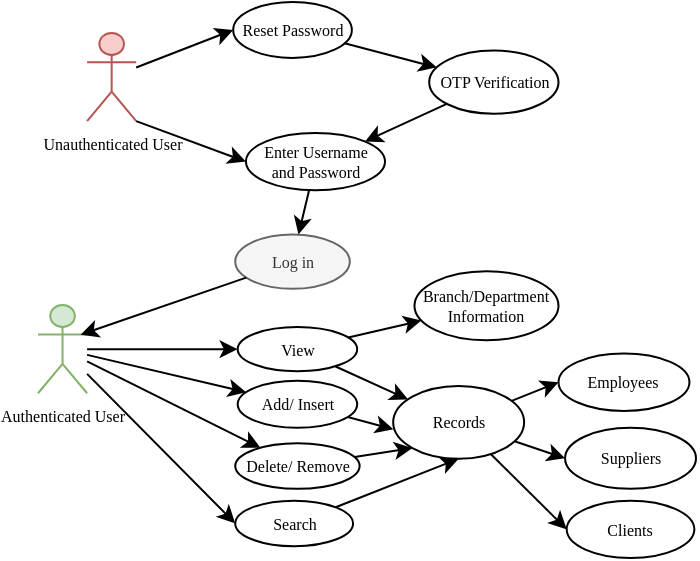 <mxfile version="23.1.6" type="github">
  <diagram name="Page-1" id="0GnyyhhpeGBDEnFavClY">
    <mxGraphModel dx="1164" dy="625" grid="0" gridSize="10" guides="1" tooltips="1" connect="1" arrows="1" fold="1" page="1" pageScale="1" pageWidth="827" pageHeight="1169" math="1" shadow="0">
      <root>
        <mxCell id="0" />
        <mxCell id="1" parent="0" />
        <mxCell id="DuUEmoPa-BshUh8_0xZm-65" value="" style="group;fontSize=8;" vertex="1" connectable="0" parent="1">
          <mxGeometry x="160" y="142" width="329" height="278" as="geometry" />
        </mxCell>
        <mxCell id="DuUEmoPa-BshUh8_0xZm-17" value="Enter Username &lt;br style=&quot;font-size: 8px;&quot;&gt;and Password" style="ellipse;whiteSpace=wrap;html=1;fontSize=8;fontFamily=Times New Roman;" vertex="1" parent="DuUEmoPa-BshUh8_0xZm-65">
          <mxGeometry x="103.938" y="65.455" width="69.565" height="28.683" as="geometry" />
        </mxCell>
        <mxCell id="DuUEmoPa-BshUh8_0xZm-20" value="Log in" style="ellipse;whiteSpace=wrap;html=1;fontSize=8;fontFamily=Times New Roman;fillColor=#f5f5f5;fontColor=#333333;strokeColor=#666666;" vertex="1" parent="DuUEmoPa-BshUh8_0xZm-65">
          <mxGeometry x="98.618" y="116.201" width="57.289" height="27.212" as="geometry" />
        </mxCell>
        <mxCell id="DuUEmoPa-BshUh8_0xZm-32" style="rounded=0;orthogonalLoop=1;jettySize=auto;html=1;fontSize=8;fontFamily=Times New Roman;" edge="1" parent="DuUEmoPa-BshUh8_0xZm-65" source="DuUEmoPa-BshUh8_0xZm-17" target="DuUEmoPa-BshUh8_0xZm-20">
          <mxGeometry relative="1" as="geometry" />
        </mxCell>
        <mxCell id="DuUEmoPa-BshUh8_0xZm-21" value="Reset Password" style="ellipse;whiteSpace=wrap;html=1;fontSize=8;fontFamily=Times New Roman;" vertex="1" parent="DuUEmoPa-BshUh8_0xZm-65">
          <mxGeometry x="97.595" width="59.335" height="27.947" as="geometry" />
        </mxCell>
        <mxCell id="DuUEmoPa-BshUh8_0xZm-30" style="rounded=0;orthogonalLoop=1;jettySize=auto;html=1;entryX=1;entryY=0;entryDx=0;entryDy=0;fontSize=8;fontFamily=Times New Roman;" edge="1" parent="DuUEmoPa-BshUh8_0xZm-65" source="DuUEmoPa-BshUh8_0xZm-28" target="DuUEmoPa-BshUh8_0xZm-17">
          <mxGeometry relative="1" as="geometry" />
        </mxCell>
        <mxCell id="DuUEmoPa-BshUh8_0xZm-28" value="OTP Verification" style="ellipse;whiteSpace=wrap;html=1;fontSize=8;fontFamily=Times New Roman;" vertex="1" parent="DuUEmoPa-BshUh8_0xZm-65">
          <mxGeometry x="195.6" y="24.27" width="64.654" height="31.624" as="geometry" />
        </mxCell>
        <mxCell id="DuUEmoPa-BshUh8_0xZm-29" value="" style="rounded=0;orthogonalLoop=1;jettySize=auto;html=1;fontSize=8;fontFamily=Times New Roman;" edge="1" parent="DuUEmoPa-BshUh8_0xZm-65" source="DuUEmoPa-BshUh8_0xZm-21" target="DuUEmoPa-BshUh8_0xZm-28">
          <mxGeometry relative="1" as="geometry" />
        </mxCell>
        <mxCell id="DuUEmoPa-BshUh8_0xZm-35" value="Authenticated User" style="shape=umlActor;verticalLabelPosition=bottom;verticalAlign=top;html=1;fontSize=8;fontFamily=Times New Roman;fillColor=#d5e8d4;strokeColor=#82b366;" vertex="1" parent="DuUEmoPa-BshUh8_0xZm-65">
          <mxGeometry y="151.503" width="24.552" height="44.127" as="geometry" />
        </mxCell>
        <mxCell id="DuUEmoPa-BshUh8_0xZm-36" value="Unauthenticated User" style="shape=umlActor;verticalLabelPosition=bottom;verticalAlign=top;html=1;fontSize=8;fontFamily=Times New Roman;fillColor=#f8cecc;strokeColor=#b85450;" vertex="1" parent="DuUEmoPa-BshUh8_0xZm-65">
          <mxGeometry x="24.552" y="15.444" width="24.552" height="44.127" as="geometry" />
        </mxCell>
        <mxCell id="DuUEmoPa-BshUh8_0xZm-22" style="rounded=0;orthogonalLoop=1;jettySize=auto;html=1;entryX=0;entryY=0.5;entryDx=0;entryDy=0;fontSize=8;fontFamily=Times New Roman;exitX=1;exitY=1;exitDx=0;exitDy=0;exitPerimeter=0;" edge="1" parent="DuUEmoPa-BshUh8_0xZm-65" source="DuUEmoPa-BshUh8_0xZm-36" target="DuUEmoPa-BshUh8_0xZm-17">
          <mxGeometry relative="1" as="geometry">
            <mxPoint x="-1.637" y="27.947" as="sourcePoint" />
          </mxGeometry>
        </mxCell>
        <mxCell id="DuUEmoPa-BshUh8_0xZm-26" style="rounded=0;orthogonalLoop=1;jettySize=auto;html=1;entryX=0;entryY=0.5;entryDx=0;entryDy=0;fontSize=8;fontFamily=Times New Roman;" edge="1" parent="DuUEmoPa-BshUh8_0xZm-65" source="DuUEmoPa-BshUh8_0xZm-36" target="DuUEmoPa-BshUh8_0xZm-21">
          <mxGeometry relative="1" as="geometry">
            <mxPoint x="-11.458" y="14.813" as="sourcePoint" />
          </mxGeometry>
        </mxCell>
        <mxCell id="DuUEmoPa-BshUh8_0xZm-38" style="rounded=0;orthogonalLoop=1;jettySize=auto;html=1;entryX=0.869;entryY=0.336;entryDx=0;entryDy=0;entryPerimeter=0;fontSize=8;fontFamily=Times New Roman;" edge="1" parent="DuUEmoPa-BshUh8_0xZm-65" source="DuUEmoPa-BshUh8_0xZm-20" target="DuUEmoPa-BshUh8_0xZm-35">
          <mxGeometry relative="1" as="geometry" />
        </mxCell>
        <mxCell id="DuUEmoPa-BshUh8_0xZm-39" value="View" style="ellipse;whiteSpace=wrap;html=1;fontSize=8;fontFamily=Times New Roman;" vertex="1" parent="DuUEmoPa-BshUh8_0xZm-65">
          <mxGeometry x="99.846" y="162.534" width="59.744" height="22.063" as="geometry" />
        </mxCell>
        <mxCell id="DuUEmoPa-BshUh8_0xZm-46" style="rounded=0;orthogonalLoop=1;jettySize=auto;html=1;fontSize=8;" edge="1" parent="DuUEmoPa-BshUh8_0xZm-65" source="DuUEmoPa-BshUh8_0xZm-35" target="DuUEmoPa-BshUh8_0xZm-39">
          <mxGeometry relative="1" as="geometry" />
        </mxCell>
        <mxCell id="DuUEmoPa-BshUh8_0xZm-40" value="Branch/Department&lt;br style=&quot;font-size: 8px;&quot;&gt;Information" style="ellipse;whiteSpace=wrap;html=1;fontSize=8;fontFamily=Times New Roman;" vertex="1" parent="DuUEmoPa-BshUh8_0xZm-65">
          <mxGeometry x="188.234" y="134.587" width="72.02" height="34.566" as="geometry" />
        </mxCell>
        <mxCell id="DuUEmoPa-BshUh8_0xZm-54" style="rounded=0;orthogonalLoop=1;jettySize=auto;html=1;fontSize=8;" edge="1" parent="DuUEmoPa-BshUh8_0xZm-65" source="DuUEmoPa-BshUh8_0xZm-39" target="DuUEmoPa-BshUh8_0xZm-40">
          <mxGeometry relative="1" as="geometry" />
        </mxCell>
        <mxCell id="DuUEmoPa-BshUh8_0xZm-41" value="Employees" style="ellipse;whiteSpace=wrap;html=1;fontSize=8;fontFamily=Times New Roman;" vertex="1" parent="DuUEmoPa-BshUh8_0xZm-65">
          <mxGeometry x="260.254" y="175.772" width="65.473" height="28.683" as="geometry" />
        </mxCell>
        <mxCell id="DuUEmoPa-BshUh8_0xZm-42" value="Suppliers" style="ellipse;whiteSpace=wrap;html=1;fontSize=8;fontFamily=Times New Roman;" vertex="1" parent="DuUEmoPa-BshUh8_0xZm-65">
          <mxGeometry x="263.527" y="212.913" width="65.473" height="30.521" as="geometry" />
        </mxCell>
        <mxCell id="DuUEmoPa-BshUh8_0xZm-43" value="Clients" style="ellipse;whiteSpace=wrap;html=1;fontSize=8;fontFamily=Times New Roman;" vertex="1" parent="DuUEmoPa-BshUh8_0xZm-65">
          <mxGeometry x="264.346" y="249.317" width="63.836" height="28.683" as="geometry" />
        </mxCell>
        <mxCell id="DuUEmoPa-BshUh8_0xZm-48" style="rounded=0;orthogonalLoop=1;jettySize=auto;html=1;entryX=0;entryY=0.5;entryDx=0;entryDy=0;fontSize=8;" edge="1" parent="DuUEmoPa-BshUh8_0xZm-65" source="DuUEmoPa-BshUh8_0xZm-44" target="DuUEmoPa-BshUh8_0xZm-41">
          <mxGeometry relative="1" as="geometry" />
        </mxCell>
        <mxCell id="DuUEmoPa-BshUh8_0xZm-52" style="rounded=0;orthogonalLoop=1;jettySize=auto;html=1;entryX=0;entryY=0.5;entryDx=0;entryDy=0;fontSize=8;" edge="1" parent="DuUEmoPa-BshUh8_0xZm-65" source="DuUEmoPa-BshUh8_0xZm-44" target="DuUEmoPa-BshUh8_0xZm-42">
          <mxGeometry relative="1" as="geometry" />
        </mxCell>
        <mxCell id="DuUEmoPa-BshUh8_0xZm-53" style="rounded=0;orthogonalLoop=1;jettySize=auto;html=1;entryX=0;entryY=0.5;entryDx=0;entryDy=0;fontSize=8;" edge="1" parent="DuUEmoPa-BshUh8_0xZm-65" source="DuUEmoPa-BshUh8_0xZm-44" target="DuUEmoPa-BshUh8_0xZm-43">
          <mxGeometry relative="1" as="geometry" />
        </mxCell>
        <mxCell id="DuUEmoPa-BshUh8_0xZm-44" value="Records" style="ellipse;whiteSpace=wrap;html=1;fontSize=8;fontFamily=Times New Roman;" vertex="1" parent="DuUEmoPa-BshUh8_0xZm-65">
          <mxGeometry x="177.595" y="191.952" width="65.473" height="36.405" as="geometry" />
        </mxCell>
        <mxCell id="DuUEmoPa-BshUh8_0xZm-47" style="rounded=0;orthogonalLoop=1;jettySize=auto;html=1;fontSize=8;" edge="1" parent="DuUEmoPa-BshUh8_0xZm-65" source="DuUEmoPa-BshUh8_0xZm-39" target="DuUEmoPa-BshUh8_0xZm-44">
          <mxGeometry relative="1" as="geometry" />
        </mxCell>
        <mxCell id="DuUEmoPa-BshUh8_0xZm-55" value="Add/ Insert" style="ellipse;whiteSpace=wrap;html=1;fontSize=8;fontFamily=Times New Roman;" vertex="1" parent="DuUEmoPa-BshUh8_0xZm-65">
          <mxGeometry x="99.846" y="189.378" width="59.744" height="23.534" as="geometry" />
        </mxCell>
        <mxCell id="DuUEmoPa-BshUh8_0xZm-57" style="rounded=0;orthogonalLoop=1;jettySize=auto;html=1;fontSize=8;" edge="1" parent="DuUEmoPa-BshUh8_0xZm-65" source="DuUEmoPa-BshUh8_0xZm-35" target="DuUEmoPa-BshUh8_0xZm-55">
          <mxGeometry relative="1" as="geometry" />
        </mxCell>
        <mxCell id="DuUEmoPa-BshUh8_0xZm-60" style="rounded=0;orthogonalLoop=1;jettySize=auto;html=1;entryX=0;entryY=1;entryDx=0;entryDy=0;fontSize=8;" edge="1" parent="DuUEmoPa-BshUh8_0xZm-65" source="DuUEmoPa-BshUh8_0xZm-56" target="DuUEmoPa-BshUh8_0xZm-44">
          <mxGeometry relative="1" as="geometry" />
        </mxCell>
        <mxCell id="DuUEmoPa-BshUh8_0xZm-56" value="Delete/ Remove" style="ellipse;whiteSpace=wrap;html=1;fontSize=8;fontFamily=Times New Roman;" vertex="1" parent="DuUEmoPa-BshUh8_0xZm-65">
          <mxGeometry x="98.618" y="220.635" width="62.199" height="22.799" as="geometry" />
        </mxCell>
        <mxCell id="DuUEmoPa-BshUh8_0xZm-58" style="rounded=0;orthogonalLoop=1;jettySize=auto;html=1;fontSize=8;" edge="1" parent="DuUEmoPa-BshUh8_0xZm-65" source="DuUEmoPa-BshUh8_0xZm-35" target="DuUEmoPa-BshUh8_0xZm-56">
          <mxGeometry relative="1" as="geometry" />
        </mxCell>
        <mxCell id="DuUEmoPa-BshUh8_0xZm-59" style="rounded=0;orthogonalLoop=1;jettySize=auto;html=1;entryX=0.001;entryY=0.595;entryDx=0;entryDy=0;entryPerimeter=0;fontSize=8;" edge="1" parent="DuUEmoPa-BshUh8_0xZm-65" source="DuUEmoPa-BshUh8_0xZm-55" target="DuUEmoPa-BshUh8_0xZm-44">
          <mxGeometry relative="1" as="geometry" />
        </mxCell>
        <mxCell id="DuUEmoPa-BshUh8_0xZm-63" style="rounded=0;orthogonalLoop=1;jettySize=auto;html=1;entryX=0.5;entryY=1;entryDx=0;entryDy=0;fontSize=8;" edge="1" parent="DuUEmoPa-BshUh8_0xZm-65" source="DuUEmoPa-BshUh8_0xZm-61" target="DuUEmoPa-BshUh8_0xZm-44">
          <mxGeometry relative="1" as="geometry" />
        </mxCell>
        <mxCell id="DuUEmoPa-BshUh8_0xZm-61" value="Search" style="ellipse;whiteSpace=wrap;html=1;fontSize=8;fontFamily=Times New Roman;" vertex="1" parent="DuUEmoPa-BshUh8_0xZm-65">
          <mxGeometry x="98.618" y="249.317" width="58.925" height="22.799" as="geometry" />
        </mxCell>
        <mxCell id="DuUEmoPa-BshUh8_0xZm-62" style="rounded=0;orthogonalLoop=1;jettySize=auto;html=1;entryX=0;entryY=0.5;entryDx=0;entryDy=0;fontSize=8;" edge="1" parent="DuUEmoPa-BshUh8_0xZm-65" source="DuUEmoPa-BshUh8_0xZm-35" target="DuUEmoPa-BshUh8_0xZm-61">
          <mxGeometry relative="1" as="geometry" />
        </mxCell>
      </root>
    </mxGraphModel>
  </diagram>
</mxfile>
